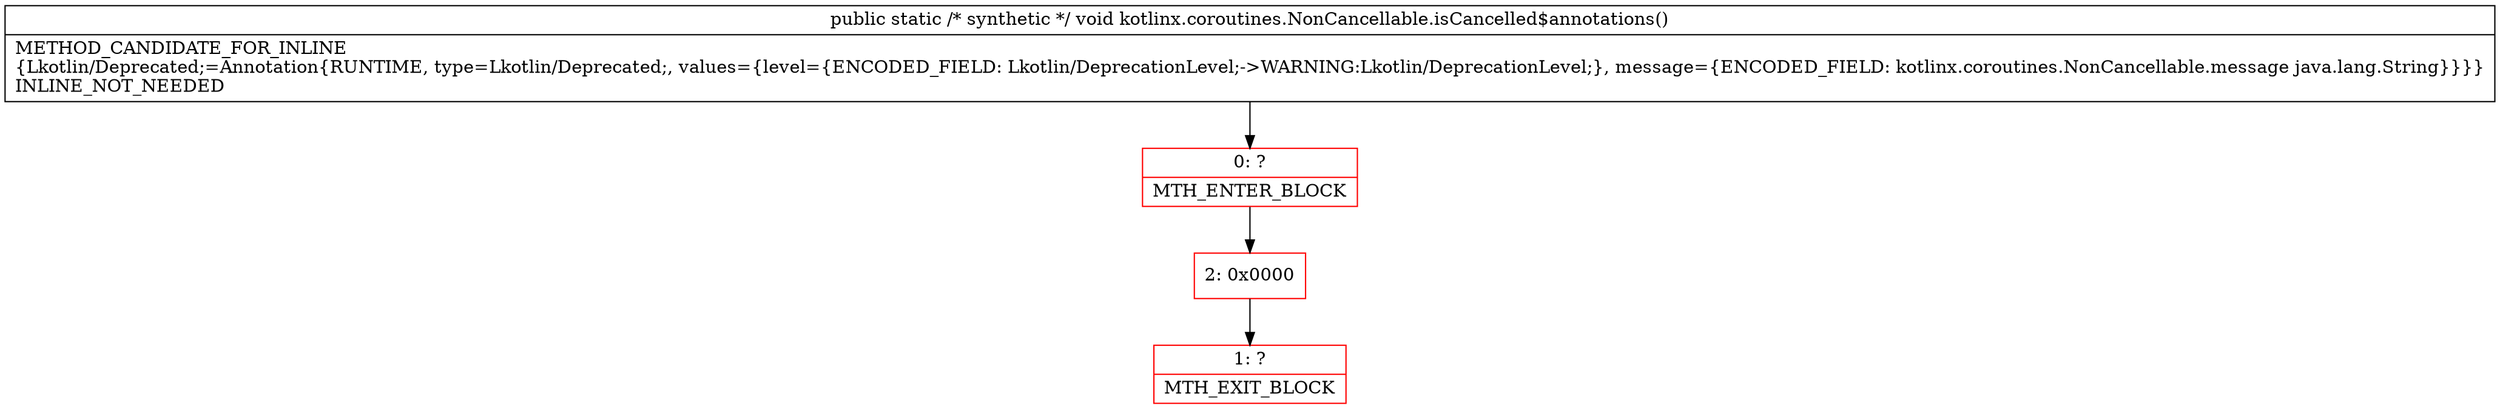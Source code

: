 digraph "CFG forkotlinx.coroutines.NonCancellable.isCancelled$annotations()V" {
subgraph cluster_Region_1712996757 {
label = "R(0)";
node [shape=record,color=blue];
}
Node_0 [shape=record,color=red,label="{0\:\ ?|MTH_ENTER_BLOCK\l}"];
Node_2 [shape=record,color=red,label="{2\:\ 0x0000}"];
Node_1 [shape=record,color=red,label="{1\:\ ?|MTH_EXIT_BLOCK\l}"];
MethodNode[shape=record,label="{public static \/* synthetic *\/ void kotlinx.coroutines.NonCancellable.isCancelled$annotations()  | METHOD_CANDIDATE_FOR_INLINE\l\{Lkotlin\/Deprecated;=Annotation\{RUNTIME, type=Lkotlin\/Deprecated;, values=\{level=\{ENCODED_FIELD: Lkotlin\/DeprecationLevel;\-\>WARNING:Lkotlin\/DeprecationLevel;\}, message=\{ENCODED_FIELD: kotlinx.coroutines.NonCancellable.message java.lang.String\}\}\}\}\lINLINE_NOT_NEEDED\l}"];
MethodNode -> Node_0;Node_0 -> Node_2;
Node_2 -> Node_1;
}

